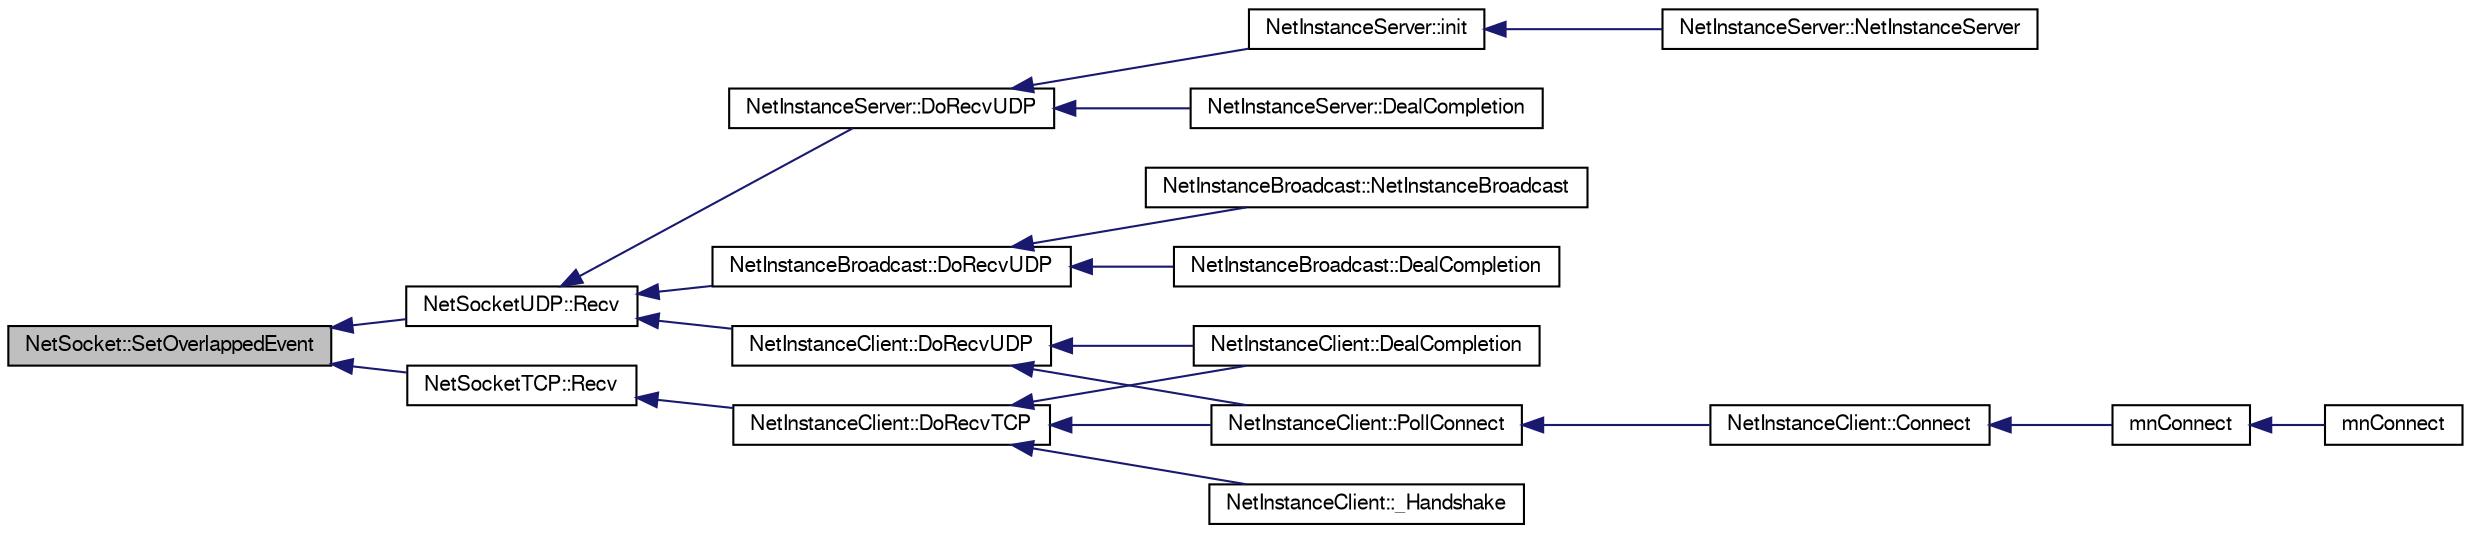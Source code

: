 digraph G
{
  edge [fontname="FreeSans",fontsize="10",labelfontname="FreeSans",labelfontsize="10"];
  node [fontname="FreeSans",fontsize="10",shape=record];
  rankdir=LR;
  Node1 [label="NetSocket::SetOverlappedEvent",height=0.2,width=0.4,color="black", fillcolor="grey75", style="filled" fontcolor="black"];
  Node1 -> Node2 [dir=back,color="midnightblue",fontsize="10",style="solid",fontname="FreeSans"];
  Node2 [label="NetSocketUDP::Recv",height=0.2,width=0.4,color="black", fillcolor="white", style="filled",URL="$class_net_socket_u_d_p.html#a5b7438968a34510997e9db862e00139b"];
  Node2 -> Node3 [dir=back,color="midnightblue",fontsize="10",style="solid",fontname="FreeSans"];
  Node3 [label="NetInstanceServer::DoRecvUDP",height=0.2,width=0.4,color="black", fillcolor="white", style="filled",URL="$class_net_instance_server.html#a553906d3b1a9be2f4610c09154a08452"];
  Node3 -> Node4 [dir=back,color="midnightblue",fontsize="10",style="solid",fontname="FreeSans"];
  Node4 [label="NetInstanceServer::DealCompletion",height=0.2,width=0.4,color="black", fillcolor="white", style="filled",URL="$class_net_instance_server.html#ab4c3cb083bd951db393538c811d6e4bd"];
  Node3 -> Node5 [dir=back,color="midnightblue",fontsize="10",style="solid",fontname="FreeSans"];
  Node5 [label="NetInstanceServer::init",height=0.2,width=0.4,color="black", fillcolor="white", style="filled",URL="$class_net_instance_server.html#aec1cb62dd80e73771a00d0f7a0ad47ba"];
  Node5 -> Node6 [dir=back,color="midnightblue",fontsize="10",style="solid",fontname="FreeSans"];
  Node6 [label="NetInstanceServer::NetInstanceServer",height=0.2,width=0.4,color="black", fillcolor="white", style="filled",URL="$class_net_instance_server.html#afb65fda21c651d12b0027c0c7be3de6a"];
  Node2 -> Node7 [dir=back,color="midnightblue",fontsize="10",style="solid",fontname="FreeSans"];
  Node7 [label="NetInstanceClient::DoRecvUDP",height=0.2,width=0.4,color="black", fillcolor="white", style="filled",URL="$class_net_instance_client.html#abb7f3bdf61b0492b6c3db2bae0104a0f"];
  Node7 -> Node8 [dir=back,color="midnightblue",fontsize="10",style="solid",fontname="FreeSans"];
  Node8 [label="NetInstanceClient::DealCompletion",height=0.2,width=0.4,color="black", fillcolor="white", style="filled",URL="$class_net_instance_client.html#afd6827251b3afd659dd2a1e605dd4f5d"];
  Node7 -> Node9 [dir=back,color="midnightblue",fontsize="10",style="solid",fontname="FreeSans"];
  Node9 [label="NetInstanceClient::PollConnect",height=0.2,width=0.4,color="black", fillcolor="white", style="filled",URL="$class_net_instance_client.html#a9f96ef6d39ce2b6a23e3a1f7fa13599f"];
  Node9 -> Node10 [dir=back,color="midnightblue",fontsize="10",style="solid",fontname="FreeSans"];
  Node10 [label="NetInstanceClient::Connect",height=0.2,width=0.4,color="black", fillcolor="white", style="filled",URL="$class_net_instance_client.html#aa4d84041c68b70e4a32c37d31311ca96"];
  Node10 -> Node11 [dir=back,color="midnightblue",fontsize="10",style="solid",fontname="FreeSans"];
  Node11 [label="mnConnect",height=0.2,width=0.4,color="black", fillcolor="white", style="filled",URL="$group__proc_commands.html#ga6ffd3536c34f39d9cacd3eb06cf41d79"];
  Node11 -> Node12 [dir=back,color="midnightblue",fontsize="10",style="solid",fontname="FreeSans"];
  Node12 [label="mnConnect",height=0.2,width=0.4,color="black", fillcolor="white", style="filled",URL="$group__proc_commands.html#ga601b506b062a594ea02a44502a7b4d0f"];
  Node2 -> Node13 [dir=back,color="midnightblue",fontsize="10",style="solid",fontname="FreeSans"];
  Node13 [label="NetInstanceBroadcast::DoRecvUDP",height=0.2,width=0.4,color="black", fillcolor="white", style="filled",URL="$class_net_instance_broadcast.html#a527e4b96e4e34bec0c0109617c485996"];
  Node13 -> Node14 [dir=back,color="midnightblue",fontsize="10",style="solid",fontname="FreeSans"];
  Node14 [label="NetInstanceBroadcast::DealCompletion",height=0.2,width=0.4,color="black", fillcolor="white", style="filled",URL="$class_net_instance_broadcast.html#a27bf7fcef7ab255f6ba0ba5b0e680a3b"];
  Node13 -> Node15 [dir=back,color="midnightblue",fontsize="10",style="solid",fontname="FreeSans"];
  Node15 [label="NetInstanceBroadcast::NetInstanceBroadcast",height=0.2,width=0.4,color="black", fillcolor="white", style="filled",URL="$class_net_instance_broadcast.html#ac124da5806dc4f596887faf39bcf6a0c"];
  Node1 -> Node16 [dir=back,color="midnightblue",fontsize="10",style="solid",fontname="FreeSans"];
  Node16 [label="NetSocketTCP::Recv",height=0.2,width=0.4,color="black", fillcolor="white", style="filled",URL="$class_net_socket_t_c_p.html#a11891910910477cf1eba5fffef8bda52"];
  Node16 -> Node17 [dir=back,color="midnightblue",fontsize="10",style="solid",fontname="FreeSans"];
  Node17 [label="NetInstanceClient::DoRecvTCP",height=0.2,width=0.4,color="black", fillcolor="white", style="filled",URL="$class_net_instance_client.html#aa7a320e67c52833c892d95f858714c16"];
  Node17 -> Node18 [dir=back,color="midnightblue",fontsize="10",style="solid",fontname="FreeSans"];
  Node18 [label="NetInstanceClient::_Handshake",height=0.2,width=0.4,color="black", fillcolor="white", style="filled",URL="$class_net_instance_client.html#a6e22c2ad45d20637c96205472b36fbd7"];
  Node17 -> Node8 [dir=back,color="midnightblue",fontsize="10",style="solid",fontname="FreeSans"];
  Node17 -> Node9 [dir=back,color="midnightblue",fontsize="10",style="solid",fontname="FreeSans"];
}
